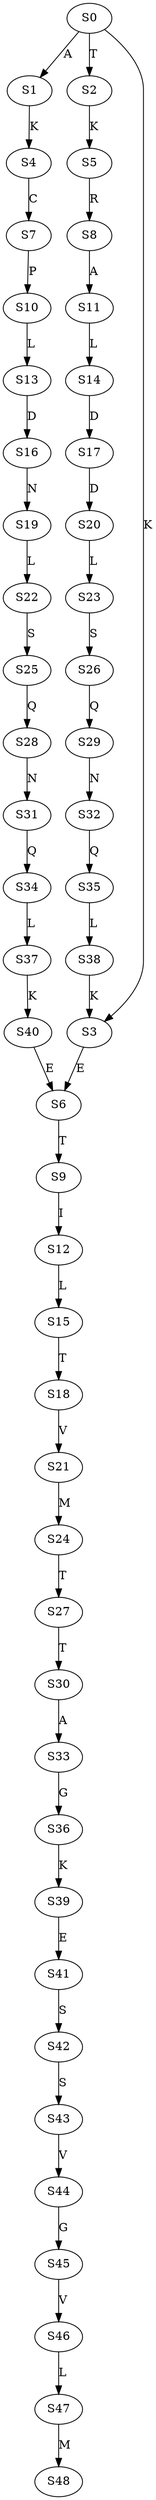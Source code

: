 strict digraph  {
	S0 -> S1 [ label = A ];
	S0 -> S2 [ label = T ];
	S0 -> S3 [ label = K ];
	S1 -> S4 [ label = K ];
	S2 -> S5 [ label = K ];
	S3 -> S6 [ label = E ];
	S4 -> S7 [ label = C ];
	S5 -> S8 [ label = R ];
	S6 -> S9 [ label = T ];
	S7 -> S10 [ label = P ];
	S8 -> S11 [ label = A ];
	S9 -> S12 [ label = I ];
	S10 -> S13 [ label = L ];
	S11 -> S14 [ label = L ];
	S12 -> S15 [ label = L ];
	S13 -> S16 [ label = D ];
	S14 -> S17 [ label = D ];
	S15 -> S18 [ label = T ];
	S16 -> S19 [ label = N ];
	S17 -> S20 [ label = D ];
	S18 -> S21 [ label = V ];
	S19 -> S22 [ label = L ];
	S20 -> S23 [ label = L ];
	S21 -> S24 [ label = M ];
	S22 -> S25 [ label = S ];
	S23 -> S26 [ label = S ];
	S24 -> S27 [ label = T ];
	S25 -> S28 [ label = Q ];
	S26 -> S29 [ label = Q ];
	S27 -> S30 [ label = T ];
	S28 -> S31 [ label = N ];
	S29 -> S32 [ label = N ];
	S30 -> S33 [ label = A ];
	S31 -> S34 [ label = Q ];
	S32 -> S35 [ label = Q ];
	S33 -> S36 [ label = G ];
	S34 -> S37 [ label = L ];
	S35 -> S38 [ label = L ];
	S36 -> S39 [ label = K ];
	S37 -> S40 [ label = K ];
	S38 -> S3 [ label = K ];
	S39 -> S41 [ label = E ];
	S40 -> S6 [ label = E ];
	S41 -> S42 [ label = S ];
	S42 -> S43 [ label = S ];
	S43 -> S44 [ label = V ];
	S44 -> S45 [ label = G ];
	S45 -> S46 [ label = V ];
	S46 -> S47 [ label = L ];
	S47 -> S48 [ label = M ];
}
